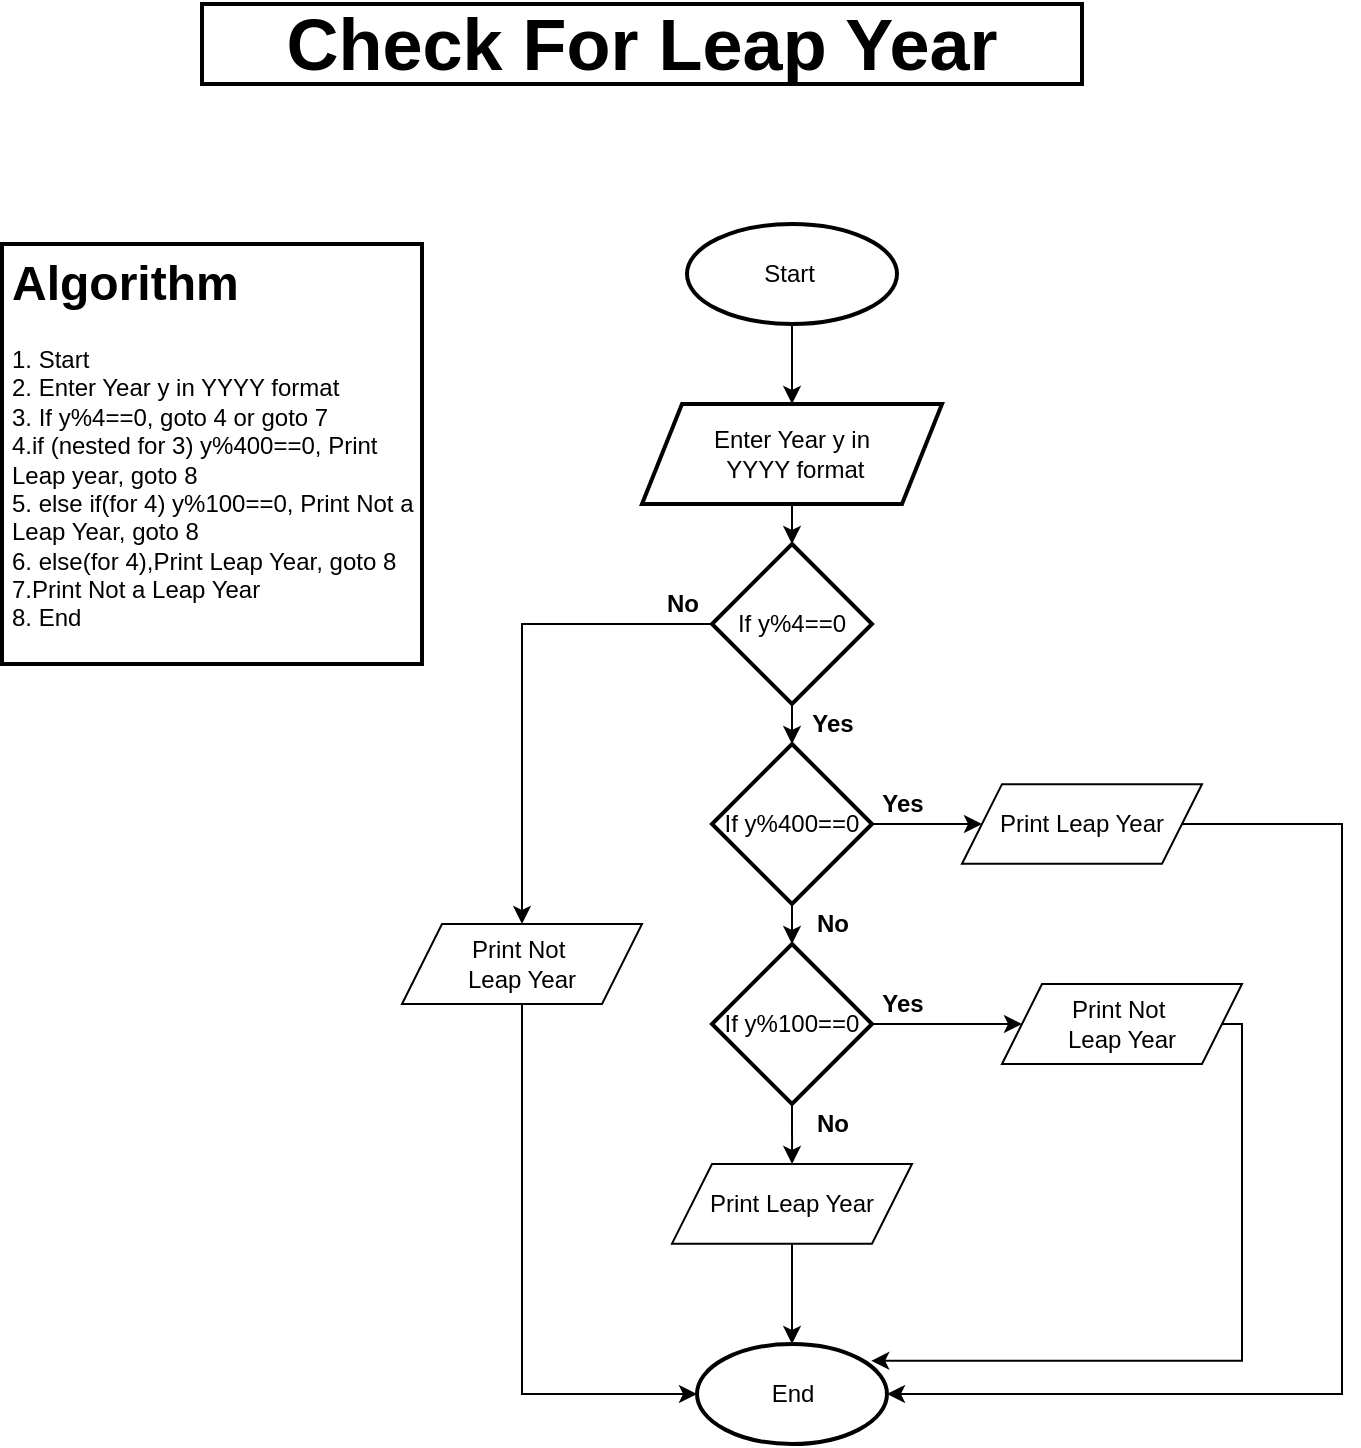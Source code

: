 <mxfile version="13.9.9" type="device"><diagram id="hqFcqJHMhpRpQC_yBa4b" name="Page-1"><mxGraphModel dx="1038" dy="599" grid="1" gridSize="10" guides="1" tooltips="1" connect="1" arrows="1" fold="1" page="1" pageScale="1" pageWidth="850" pageHeight="1100" background="#FFFFFF" math="0" shadow="0"><root><mxCell id="0"/><mxCell id="1" parent="0"/><mxCell id="V_KZIeqeETOBYZDuyoNo-1" value="&lt;font style=&quot;font-size: 36px&quot;&gt;Check For Leap Year&lt;/font&gt;" style="text;html=1;fillColor=none;align=center;verticalAlign=middle;whiteSpace=wrap;rounded=0;strokeWidth=2;strokeColor=#000000;fontStyle=1" vertex="1" parent="1"><mxGeometry x="220" y="50" width="440" height="40" as="geometry"/></mxCell><mxCell id="V_KZIeqeETOBYZDuyoNo-2" value="&lt;h1&gt;Algorithm&lt;/h1&gt;&lt;div&gt;1. Start&amp;nbsp;&lt;/div&gt;&lt;div&gt;2. Enter Year y in YYYY format&amp;nbsp;&lt;/div&gt;&lt;div&gt;3. If y%4==0, goto 4 or goto 7&lt;/div&gt;&lt;div&gt;4.if (nested for 3) y%400==0, Print Leap year, goto 8&lt;/div&gt;&lt;div&gt;5. else if(for 4) y%100==0, Print Not a Leap Year,&amp;nbsp;&lt;span&gt;goto 8&lt;/span&gt;&lt;/div&gt;&lt;div&gt;6. else(for 4),Print Leap Year, goto 8&amp;nbsp;&lt;/div&gt;&lt;div&gt;7.Print Not a Leap Year&lt;/div&gt;&lt;div&gt;8. End&lt;/div&gt;&lt;div&gt;&lt;br&gt;&lt;/div&gt;" style="text;html=1;fillColor=none;spacing=5;spacingTop=-20;whiteSpace=wrap;overflow=hidden;rounded=0;strokeColor=#000000;strokeWidth=2;" vertex="1" parent="1"><mxGeometry x="120" y="170" width="210" height="210" as="geometry"/></mxCell><mxCell id="V_KZIeqeETOBYZDuyoNo-28" style="edgeStyle=orthogonalEdgeStyle;rounded=0;orthogonalLoop=1;jettySize=auto;html=1;exitX=0.5;exitY=1;exitDx=0;exitDy=0;entryX=0.5;entryY=0;entryDx=0;entryDy=0;" edge="1" parent="1" source="V_KZIeqeETOBYZDuyoNo-3" target="V_KZIeqeETOBYZDuyoNo-6"><mxGeometry relative="1" as="geometry"/></mxCell><mxCell id="V_KZIeqeETOBYZDuyoNo-3" value="Start&amp;nbsp;" style="ellipse;whiteSpace=wrap;html=1;strokeColor=#000000;strokeWidth=2;" vertex="1" parent="1"><mxGeometry x="462.5" y="160" width="105" height="50" as="geometry"/></mxCell><mxCell id="V_KZIeqeETOBYZDuyoNo-29" style="edgeStyle=orthogonalEdgeStyle;rounded=0;orthogonalLoop=1;jettySize=auto;html=1;exitX=0.5;exitY=1;exitDx=0;exitDy=0;entryX=0.5;entryY=0;entryDx=0;entryDy=0;" edge="1" parent="1" source="V_KZIeqeETOBYZDuyoNo-6" target="V_KZIeqeETOBYZDuyoNo-8"><mxGeometry relative="1" as="geometry"/></mxCell><mxCell id="V_KZIeqeETOBYZDuyoNo-6" value="Enter Year y in&lt;br&gt;&amp;nbsp;YYYY format" style="shape=parallelogram;perimeter=parallelogramPerimeter;whiteSpace=wrap;html=1;fixedSize=1;strokeColor=#000000;strokeWidth=2;" vertex="1" parent="1"><mxGeometry x="440" y="250" width="150" height="50" as="geometry"/></mxCell><mxCell id="V_KZIeqeETOBYZDuyoNo-7" value="End" style="ellipse;whiteSpace=wrap;html=1;strokeColor=#000000;strokeWidth=2;" vertex="1" parent="1"><mxGeometry x="467.5" y="720" width="95" height="50" as="geometry"/></mxCell><mxCell id="V_KZIeqeETOBYZDuyoNo-12" style="edgeStyle=orthogonalEdgeStyle;rounded=0;orthogonalLoop=1;jettySize=auto;html=1;exitX=0.5;exitY=1;exitDx=0;exitDy=0;" edge="1" parent="1" source="V_KZIeqeETOBYZDuyoNo-8" target="V_KZIeqeETOBYZDuyoNo-10"><mxGeometry relative="1" as="geometry"/></mxCell><mxCell id="V_KZIeqeETOBYZDuyoNo-25" style="edgeStyle=orthogonalEdgeStyle;rounded=0;orthogonalLoop=1;jettySize=auto;html=1;exitX=0;exitY=0.5;exitDx=0;exitDy=0;entryX=0.5;entryY=0;entryDx=0;entryDy=0;" edge="1" parent="1" source="V_KZIeqeETOBYZDuyoNo-8" target="V_KZIeqeETOBYZDuyoNo-18"><mxGeometry relative="1" as="geometry"/></mxCell><mxCell id="V_KZIeqeETOBYZDuyoNo-8" value="If y%4==0" style="rhombus;whiteSpace=wrap;html=1;strokeColor=#000000;strokeWidth=2;" vertex="1" parent="1"><mxGeometry x="475" y="320" width="80" height="80" as="geometry"/></mxCell><mxCell id="V_KZIeqeETOBYZDuyoNo-14" style="edgeStyle=orthogonalEdgeStyle;rounded=0;orthogonalLoop=1;jettySize=auto;html=1;exitX=1;exitY=0.5;exitDx=0;exitDy=0;" edge="1" parent="1" source="V_KZIeqeETOBYZDuyoNo-10" target="V_KZIeqeETOBYZDuyoNo-15"><mxGeometry relative="1" as="geometry"><mxPoint x="620" y="460.167" as="targetPoint"/></mxGeometry></mxCell><mxCell id="V_KZIeqeETOBYZDuyoNo-20" style="edgeStyle=orthogonalEdgeStyle;rounded=0;orthogonalLoop=1;jettySize=auto;html=1;exitX=0.5;exitY=1;exitDx=0;exitDy=0;entryX=0.5;entryY=0;entryDx=0;entryDy=0;" edge="1" parent="1" source="V_KZIeqeETOBYZDuyoNo-10" target="V_KZIeqeETOBYZDuyoNo-11"><mxGeometry relative="1" as="geometry"/></mxCell><mxCell id="V_KZIeqeETOBYZDuyoNo-10" value="If y%400==0" style="rhombus;whiteSpace=wrap;html=1;strokeColor=#000000;strokeWidth=2;" vertex="1" parent="1"><mxGeometry x="475" y="420" width="80" height="80" as="geometry"/></mxCell><mxCell id="V_KZIeqeETOBYZDuyoNo-21" style="edgeStyle=orthogonalEdgeStyle;rounded=0;orthogonalLoop=1;jettySize=auto;html=1;exitX=1;exitY=0.5;exitDx=0;exitDy=0;" edge="1" parent="1" source="V_KZIeqeETOBYZDuyoNo-11" target="V_KZIeqeETOBYZDuyoNo-17"><mxGeometry relative="1" as="geometry"/></mxCell><mxCell id="V_KZIeqeETOBYZDuyoNo-23" style="edgeStyle=orthogonalEdgeStyle;rounded=0;orthogonalLoop=1;jettySize=auto;html=1;exitX=0.5;exitY=1;exitDx=0;exitDy=0;" edge="1" parent="1" source="V_KZIeqeETOBYZDuyoNo-11"><mxGeometry relative="1" as="geometry"><mxPoint x="515.034" y="630" as="targetPoint"/></mxGeometry></mxCell><mxCell id="V_KZIeqeETOBYZDuyoNo-11" value="If y%100==0" style="rhombus;whiteSpace=wrap;html=1;strokeColor=#000000;strokeWidth=2;" vertex="1" parent="1"><mxGeometry x="475" y="520" width="80" height="80" as="geometry"/></mxCell><mxCell id="V_KZIeqeETOBYZDuyoNo-19" style="edgeStyle=orthogonalEdgeStyle;rounded=0;orthogonalLoop=1;jettySize=auto;html=1;entryX=1;entryY=0.5;entryDx=0;entryDy=0;" edge="1" parent="1" source="V_KZIeqeETOBYZDuyoNo-15" target="V_KZIeqeETOBYZDuyoNo-7"><mxGeometry relative="1" as="geometry"><Array as="points"><mxPoint x="790" y="460"/><mxPoint x="790" y="745"/></Array></mxGeometry></mxCell><mxCell id="V_KZIeqeETOBYZDuyoNo-15" value="Print Leap Year" style="shape=parallelogram;perimeter=parallelogramPerimeter;whiteSpace=wrap;html=1;fixedSize=1;" vertex="1" parent="1"><mxGeometry x="600" y="440.08" width="120" height="39.83" as="geometry"/></mxCell><mxCell id="V_KZIeqeETOBYZDuyoNo-27" style="edgeStyle=orthogonalEdgeStyle;rounded=0;orthogonalLoop=1;jettySize=auto;html=1;exitX=0.5;exitY=1;exitDx=0;exitDy=0;entryX=0.5;entryY=0;entryDx=0;entryDy=0;" edge="1" parent="1" source="V_KZIeqeETOBYZDuyoNo-16" target="V_KZIeqeETOBYZDuyoNo-7"><mxGeometry relative="1" as="geometry"/></mxCell><mxCell id="V_KZIeqeETOBYZDuyoNo-16" value="Print Leap Year" style="shape=parallelogram;perimeter=parallelogramPerimeter;whiteSpace=wrap;html=1;fixedSize=1;" vertex="1" parent="1"><mxGeometry x="455" y="630" width="120" height="39.83" as="geometry"/></mxCell><mxCell id="V_KZIeqeETOBYZDuyoNo-22" style="edgeStyle=orthogonalEdgeStyle;rounded=0;orthogonalLoop=1;jettySize=auto;html=1;exitX=1;exitY=0.5;exitDx=0;exitDy=0;entryX=0.917;entryY=0.168;entryDx=0;entryDy=0;entryPerimeter=0;" edge="1" parent="1" source="V_KZIeqeETOBYZDuyoNo-17" target="V_KZIeqeETOBYZDuyoNo-7"><mxGeometry relative="1" as="geometry"><mxPoint x="740" y="740" as="targetPoint"/><Array as="points"><mxPoint x="740" y="560"/><mxPoint x="740" y="728"/></Array></mxGeometry></mxCell><mxCell id="V_KZIeqeETOBYZDuyoNo-17" value="Print Not&amp;nbsp; &lt;br&gt;Leap Year" style="shape=parallelogram;perimeter=parallelogramPerimeter;whiteSpace=wrap;html=1;fixedSize=1;" vertex="1" parent="1"><mxGeometry x="620" y="540" width="120" height="40" as="geometry"/></mxCell><mxCell id="V_KZIeqeETOBYZDuyoNo-26" style="edgeStyle=orthogonalEdgeStyle;rounded=0;orthogonalLoop=1;jettySize=auto;html=1;entryX=0;entryY=0.5;entryDx=0;entryDy=0;" edge="1" parent="1" source="V_KZIeqeETOBYZDuyoNo-18" target="V_KZIeqeETOBYZDuyoNo-7"><mxGeometry relative="1" as="geometry"><Array as="points"><mxPoint x="380" y="745"/></Array></mxGeometry></mxCell><mxCell id="V_KZIeqeETOBYZDuyoNo-18" value="Print Not&amp;nbsp; &lt;br&gt;Leap Year" style="shape=parallelogram;perimeter=parallelogramPerimeter;whiteSpace=wrap;html=1;fixedSize=1;" vertex="1" parent="1"><mxGeometry x="320" y="510" width="120" height="40" as="geometry"/></mxCell><mxCell id="V_KZIeqeETOBYZDuyoNo-31" value="&lt;b&gt;No&lt;/b&gt;" style="text;html=1;align=center;verticalAlign=middle;resizable=0;points=[];autosize=1;" vertex="1" parent="1"><mxGeometry x="445" y="340" width="30" height="20" as="geometry"/></mxCell><mxCell id="V_KZIeqeETOBYZDuyoNo-32" value="&lt;b&gt;No&lt;/b&gt;" style="text;html=1;align=center;verticalAlign=middle;resizable=0;points=[];autosize=1;" vertex="1" parent="1"><mxGeometry x="520" y="500" width="30" height="20" as="geometry"/></mxCell><mxCell id="V_KZIeqeETOBYZDuyoNo-33" value="&lt;b&gt;No&lt;/b&gt;" style="text;html=1;align=center;verticalAlign=middle;resizable=0;points=[];autosize=1;" vertex="1" parent="1"><mxGeometry x="520" y="600" width="30" height="20" as="geometry"/></mxCell><mxCell id="V_KZIeqeETOBYZDuyoNo-34" value="&lt;b&gt;Yes&lt;/b&gt;" style="text;html=1;align=center;verticalAlign=middle;resizable=0;points=[];autosize=1;" vertex="1" parent="1"><mxGeometry x="515" y="400" width="40" height="20" as="geometry"/></mxCell><mxCell id="V_KZIeqeETOBYZDuyoNo-35" value="&lt;b&gt;Yes&lt;/b&gt;" style="text;html=1;align=center;verticalAlign=middle;resizable=0;points=[];autosize=1;" vertex="1" parent="1"><mxGeometry x="550" y="440.08" width="40" height="20" as="geometry"/></mxCell><mxCell id="V_KZIeqeETOBYZDuyoNo-36" value="&lt;b&gt;Yes&lt;/b&gt;" style="text;html=1;align=center;verticalAlign=middle;resizable=0;points=[];autosize=1;" vertex="1" parent="1"><mxGeometry x="550" y="540" width="40" height="20" as="geometry"/></mxCell></root></mxGraphModel></diagram></mxfile>